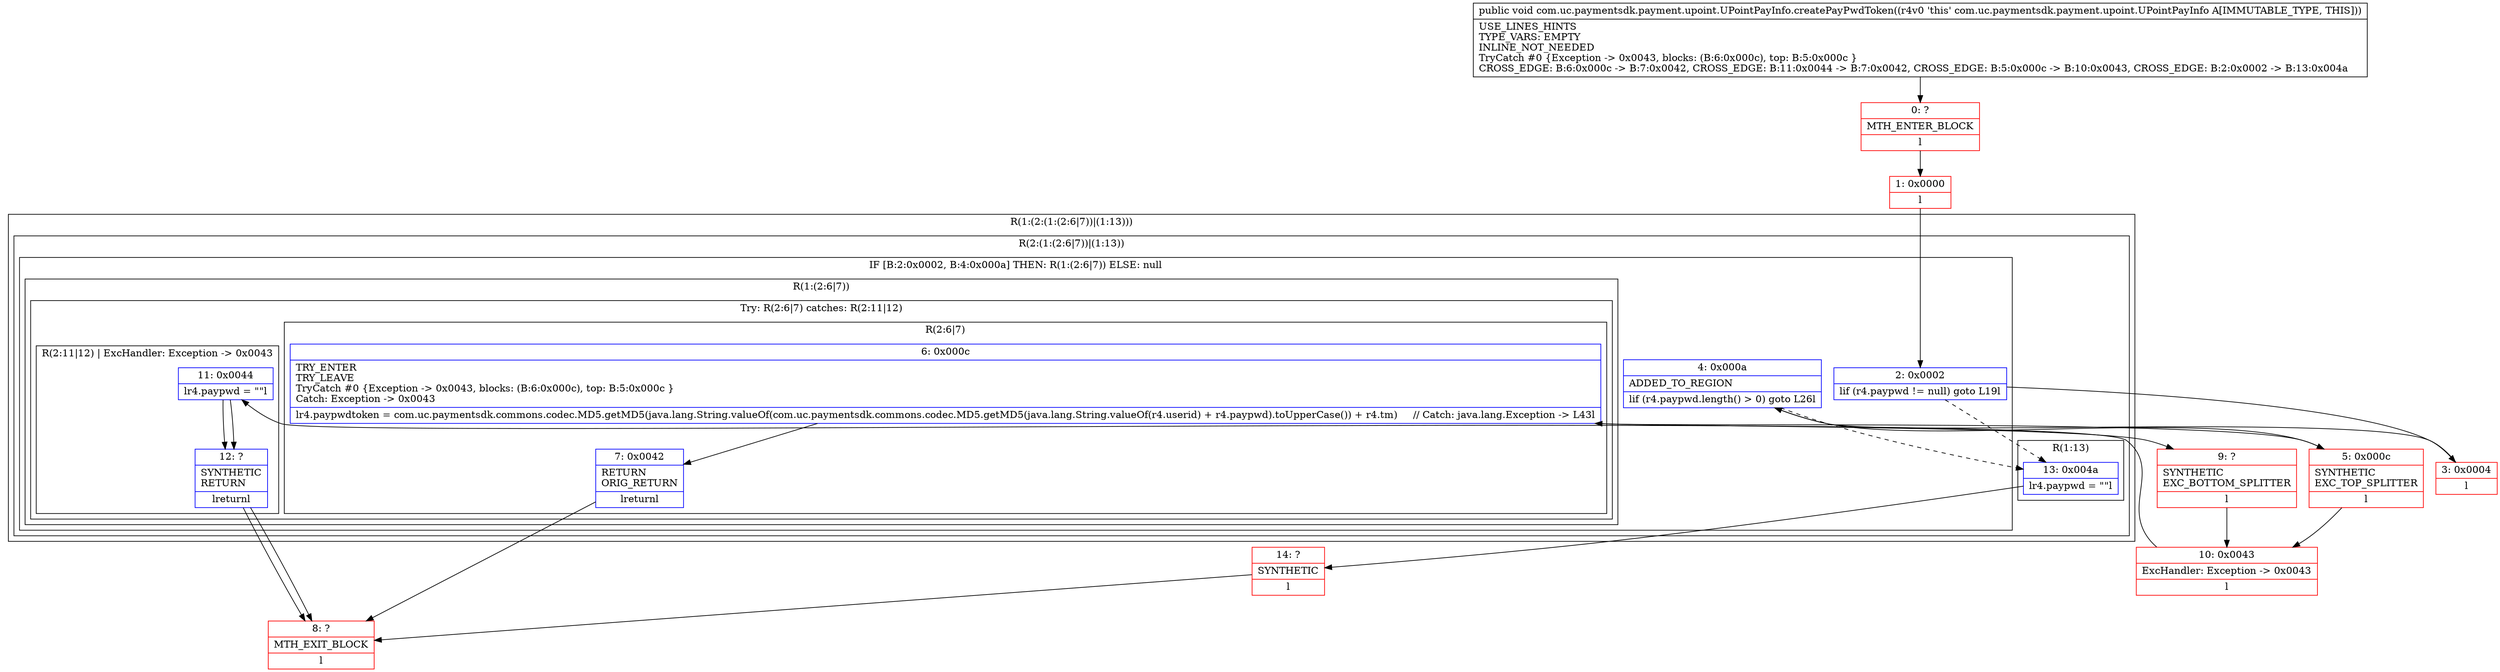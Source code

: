 digraph "CFG forcom.uc.paymentsdk.payment.upoint.UPointPayInfo.createPayPwdToken()V" {
subgraph cluster_Region_789786539 {
label = "R(1:(2:(1:(2:6|7))|(1:13)))";
node [shape=record,color=blue];
subgraph cluster_Region_1330821 {
label = "R(2:(1:(2:6|7))|(1:13))";
node [shape=record,color=blue];
subgraph cluster_IfRegion_1565327824 {
label = "IF [B:2:0x0002, B:4:0x000a] THEN: R(1:(2:6|7)) ELSE: null";
node [shape=record,color=blue];
Node_2 [shape=record,label="{2\:\ 0x0002|lif (r4.paypwd != null) goto L19l}"];
Node_4 [shape=record,label="{4\:\ 0x000a|ADDED_TO_REGION\l|lif (r4.paypwd.length() \> 0) goto L26l}"];
subgraph cluster_Region_1118629160 {
label = "R(1:(2:6|7))";
node [shape=record,color=blue];
subgraph cluster_TryCatchRegion_1962212513 {
label = "Try: R(2:6|7) catches: R(2:11|12)";
node [shape=record,color=blue];
subgraph cluster_Region_1454830812 {
label = "R(2:6|7)";
node [shape=record,color=blue];
Node_6 [shape=record,label="{6\:\ 0x000c|TRY_ENTER\lTRY_LEAVE\lTryCatch #0 \{Exception \-\> 0x0043, blocks: (B:6:0x000c), top: B:5:0x000c \}\lCatch: Exception \-\> 0x0043\l|lr4.paypwdtoken = com.uc.paymentsdk.commons.codec.MD5.getMD5(java.lang.String.valueOf(com.uc.paymentsdk.commons.codec.MD5.getMD5(java.lang.String.valueOf(r4.userid) + r4.paypwd).toUpperCase()) + r4.tm)     \/\/ Catch: java.lang.Exception \-\> L43l}"];
Node_7 [shape=record,label="{7\:\ 0x0042|RETURN\lORIG_RETURN\l|lreturnl}"];
}
subgraph cluster_Region_1673542747 {
label = "R(2:11|12) | ExcHandler: Exception \-\> 0x0043\l";
node [shape=record,color=blue];
Node_11 [shape=record,label="{11\:\ 0x0044|lr4.paypwd = \"\"l}"];
Node_12 [shape=record,label="{12\:\ ?|SYNTHETIC\lRETURN\l|lreturnl}"];
}
}
}
}
subgraph cluster_Region_1176524966 {
label = "R(1:13)";
node [shape=record,color=blue];
Node_13 [shape=record,label="{13\:\ 0x004a|lr4.paypwd = \"\"l}"];
}
}
}
subgraph cluster_Region_1673542747 {
label = "R(2:11|12) | ExcHandler: Exception \-\> 0x0043\l";
node [shape=record,color=blue];
Node_11 [shape=record,label="{11\:\ 0x0044|lr4.paypwd = \"\"l}"];
Node_12 [shape=record,label="{12\:\ ?|SYNTHETIC\lRETURN\l|lreturnl}"];
}
Node_0 [shape=record,color=red,label="{0\:\ ?|MTH_ENTER_BLOCK\l|l}"];
Node_1 [shape=record,color=red,label="{1\:\ 0x0000|l}"];
Node_3 [shape=record,color=red,label="{3\:\ 0x0004|l}"];
Node_5 [shape=record,color=red,label="{5\:\ 0x000c|SYNTHETIC\lEXC_TOP_SPLITTER\l|l}"];
Node_8 [shape=record,color=red,label="{8\:\ ?|MTH_EXIT_BLOCK\l|l}"];
Node_9 [shape=record,color=red,label="{9\:\ ?|SYNTHETIC\lEXC_BOTTOM_SPLITTER\l|l}"];
Node_10 [shape=record,color=red,label="{10\:\ 0x0043|ExcHandler: Exception \-\> 0x0043\l|l}"];
Node_14 [shape=record,color=red,label="{14\:\ ?|SYNTHETIC\l|l}"];
MethodNode[shape=record,label="{public void com.uc.paymentsdk.payment.upoint.UPointPayInfo.createPayPwdToken((r4v0 'this' com.uc.paymentsdk.payment.upoint.UPointPayInfo A[IMMUTABLE_TYPE, THIS]))  | USE_LINES_HINTS\lTYPE_VARS: EMPTY\lINLINE_NOT_NEEDED\lTryCatch #0 \{Exception \-\> 0x0043, blocks: (B:6:0x000c), top: B:5:0x000c \}\lCROSS_EDGE: B:6:0x000c \-\> B:7:0x0042, CROSS_EDGE: B:11:0x0044 \-\> B:7:0x0042, CROSS_EDGE: B:5:0x000c \-\> B:10:0x0043, CROSS_EDGE: B:2:0x0002 \-\> B:13:0x004a\l}"];
MethodNode -> Node_0;
Node_2 -> Node_3;
Node_2 -> Node_13[style=dashed];
Node_4 -> Node_13[style=dashed];
Node_4 -> Node_5;
Node_6 -> Node_7;
Node_6 -> Node_9;
Node_7 -> Node_8;
Node_11 -> Node_12;
Node_12 -> Node_8;
Node_13 -> Node_14;
Node_11 -> Node_12;
Node_12 -> Node_8;
Node_0 -> Node_1;
Node_1 -> Node_2;
Node_3 -> Node_4;
Node_5 -> Node_6;
Node_5 -> Node_10;
Node_9 -> Node_10;
Node_10 -> Node_11;
Node_14 -> Node_8;
}

